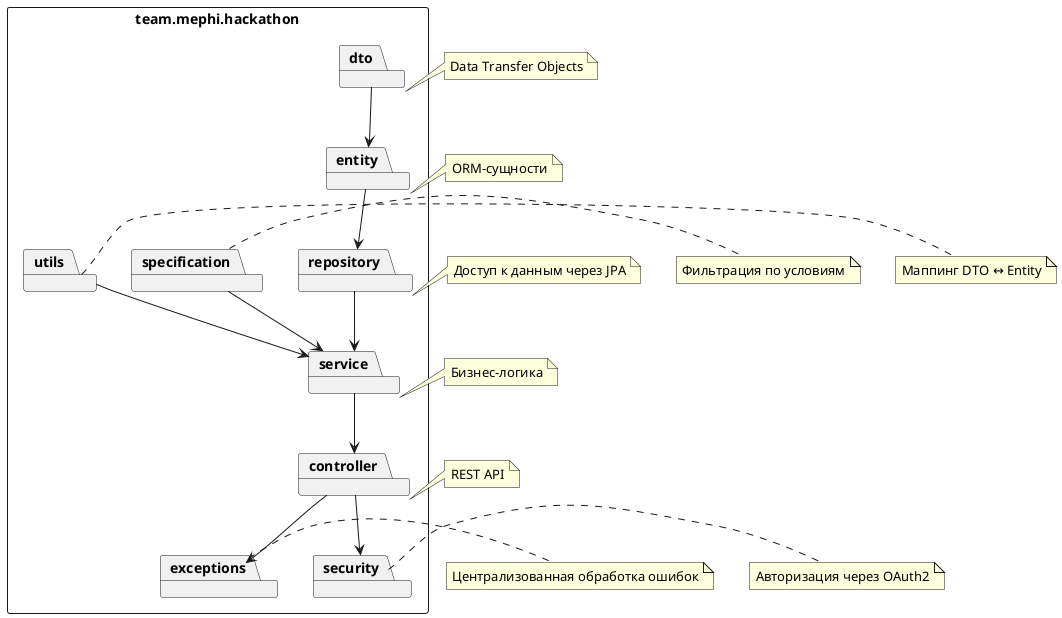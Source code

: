 @startuml
skinparam packageStyle rectangle

package "team.mephi.hackathon" {
  package "dto"
  package "entity"
  package "repository"
  package "service"
  package "controller"
  package "exceptions"
  package "specification"
  package "security"
  package "utils"
}

dto --> entity
entity --> repository
repository --> service
service --> controller
controller --> exceptions
controller --> security
utils --> service
specification --> service

note right of dto
  Data Transfer Objects
end note

note right of entity
  ORM-сущности
end note

note right of repository
  Доступ к данным через JPA
end note

note right of service
  Бизнес-логика
end note

note right of controller
  REST API
end note

note right of exceptions
  Централизованная обработка ошибок
end note

note right of specification
  Фильтрация по условиям
end note

note right of security
  Авторизация через OAuth2
end note

note right of utils
  Маппинг DTO ↔ Entity
end note
@enduml
